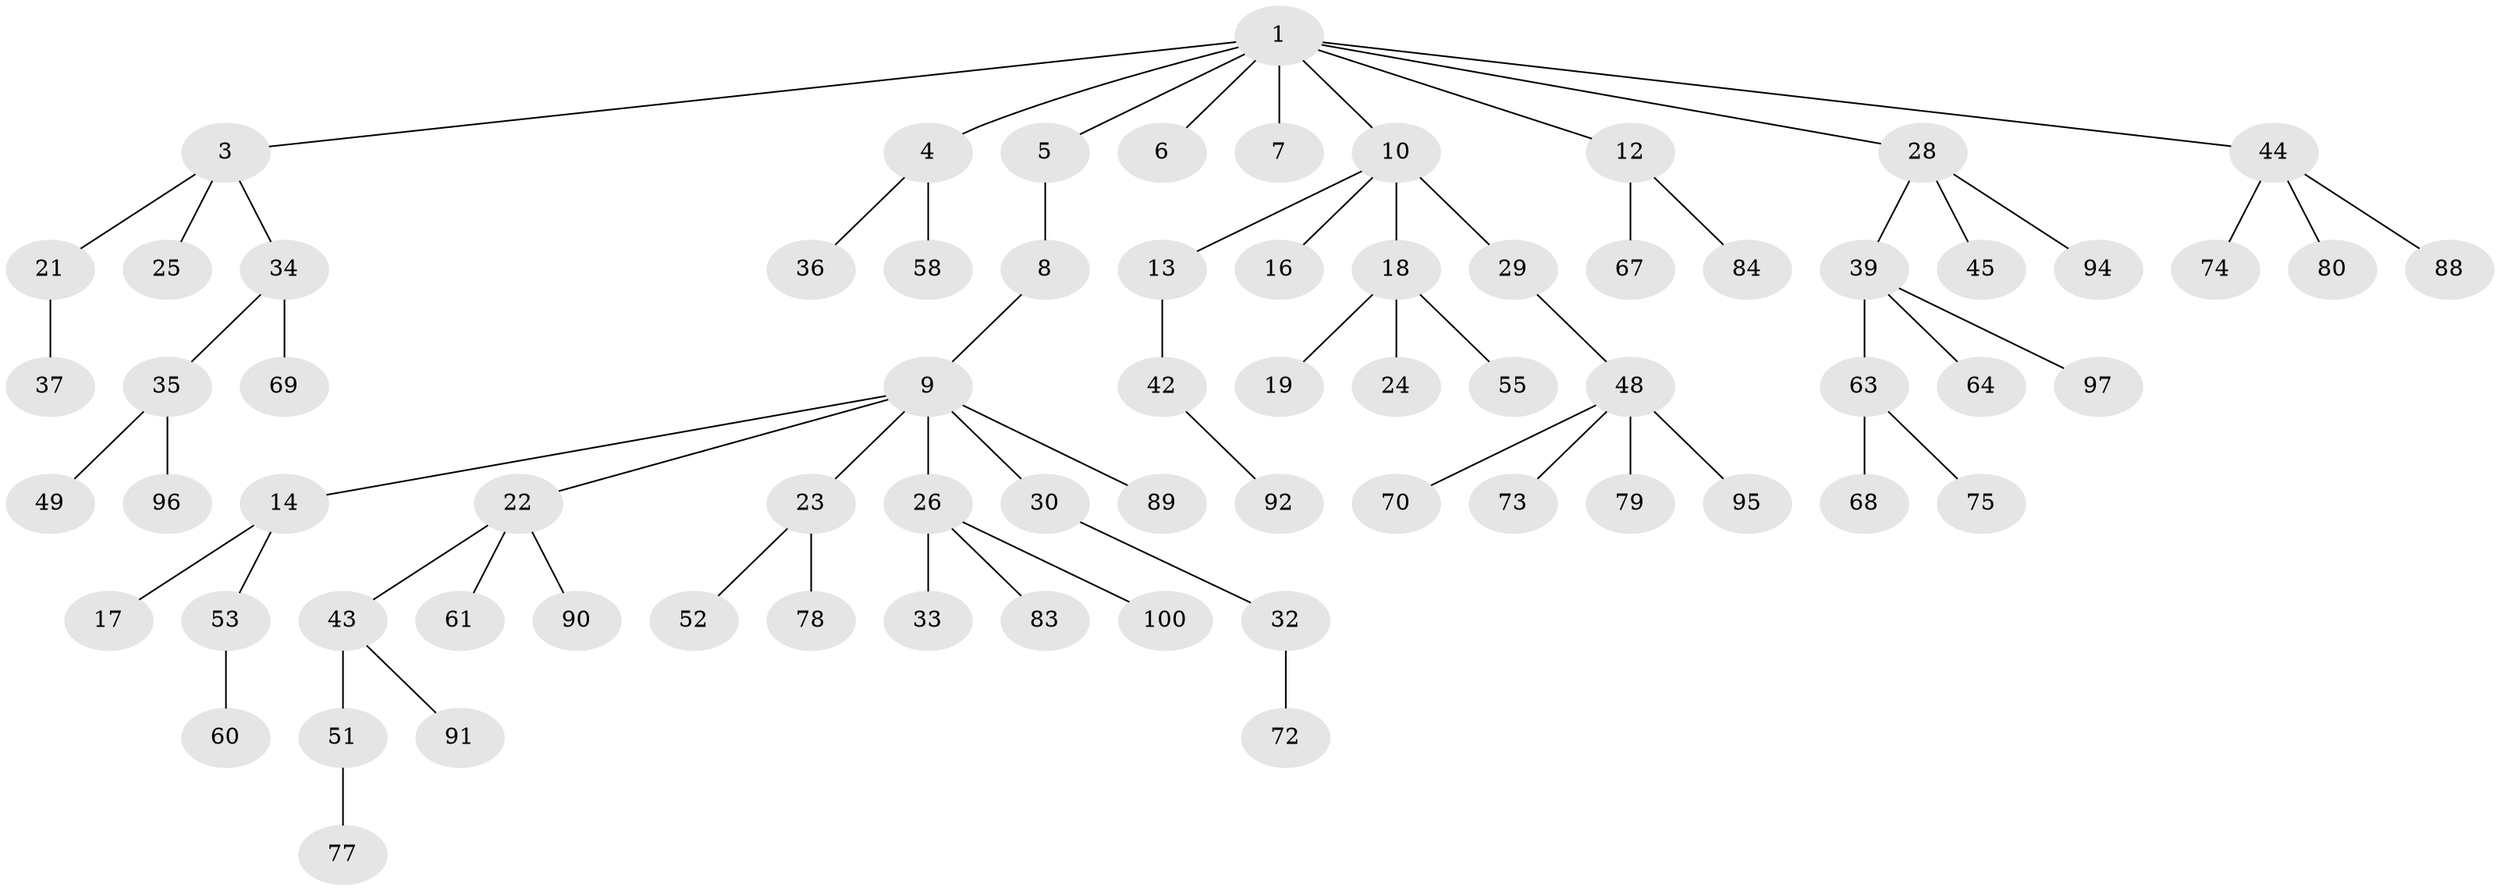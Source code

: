 // Generated by graph-tools (version 1.1) at 2025/24/03/03/25 07:24:06]
// undirected, 71 vertices, 70 edges
graph export_dot {
graph [start="1"]
  node [color=gray90,style=filled];
  1 [super="+2"];
  3 [super="+15"];
  4;
  5;
  6 [super="+31"];
  7 [super="+27"];
  8;
  9 [super="+20"];
  10 [super="+11"];
  12;
  13;
  14 [super="+56"];
  16;
  17;
  18 [super="+50"];
  19;
  21 [super="+59"];
  22 [super="+41"];
  23 [super="+47"];
  24 [super="+76"];
  25 [super="+46"];
  26 [super="+38"];
  28 [super="+81"];
  29;
  30 [super="+57"];
  32;
  33;
  34 [super="+65"];
  35 [super="+40"];
  36 [super="+99"];
  37;
  39;
  42 [super="+101"];
  43;
  44 [super="+54"];
  45 [super="+87"];
  48 [super="+66"];
  49;
  51 [super="+62"];
  52;
  53;
  55;
  58 [super="+86"];
  60;
  61;
  63 [super="+71"];
  64 [super="+98"];
  67;
  68;
  69;
  70;
  72 [super="+85"];
  73;
  74 [super="+93"];
  75;
  77;
  78;
  79;
  80 [super="+82"];
  83;
  84;
  88;
  89;
  90;
  91;
  92;
  94;
  95;
  96;
  97;
  100;
  1 -- 3;
  1 -- 4;
  1 -- 10;
  1 -- 12;
  1 -- 44;
  1 -- 5;
  1 -- 6;
  1 -- 7;
  1 -- 28;
  3 -- 21;
  3 -- 25;
  3 -- 34;
  4 -- 36;
  4 -- 58;
  5 -- 8;
  8 -- 9;
  9 -- 14;
  9 -- 23;
  9 -- 26;
  9 -- 89;
  9 -- 22;
  9 -- 30;
  10 -- 16;
  10 -- 18;
  10 -- 13;
  10 -- 29;
  12 -- 67;
  12 -- 84;
  13 -- 42;
  14 -- 17;
  14 -- 53;
  18 -- 19;
  18 -- 24;
  18 -- 55;
  21 -- 37;
  22 -- 43;
  22 -- 90;
  22 -- 61;
  23 -- 52;
  23 -- 78;
  26 -- 33;
  26 -- 83;
  26 -- 100;
  28 -- 39;
  28 -- 45;
  28 -- 94;
  29 -- 48;
  30 -- 32;
  32 -- 72;
  34 -- 35;
  34 -- 69;
  35 -- 96;
  35 -- 49;
  39 -- 63;
  39 -- 64;
  39 -- 97;
  42 -- 92;
  43 -- 51;
  43 -- 91;
  44 -- 88;
  44 -- 80;
  44 -- 74;
  48 -- 73;
  48 -- 79;
  48 -- 95;
  48 -- 70;
  51 -- 77;
  53 -- 60;
  63 -- 68;
  63 -- 75;
}
